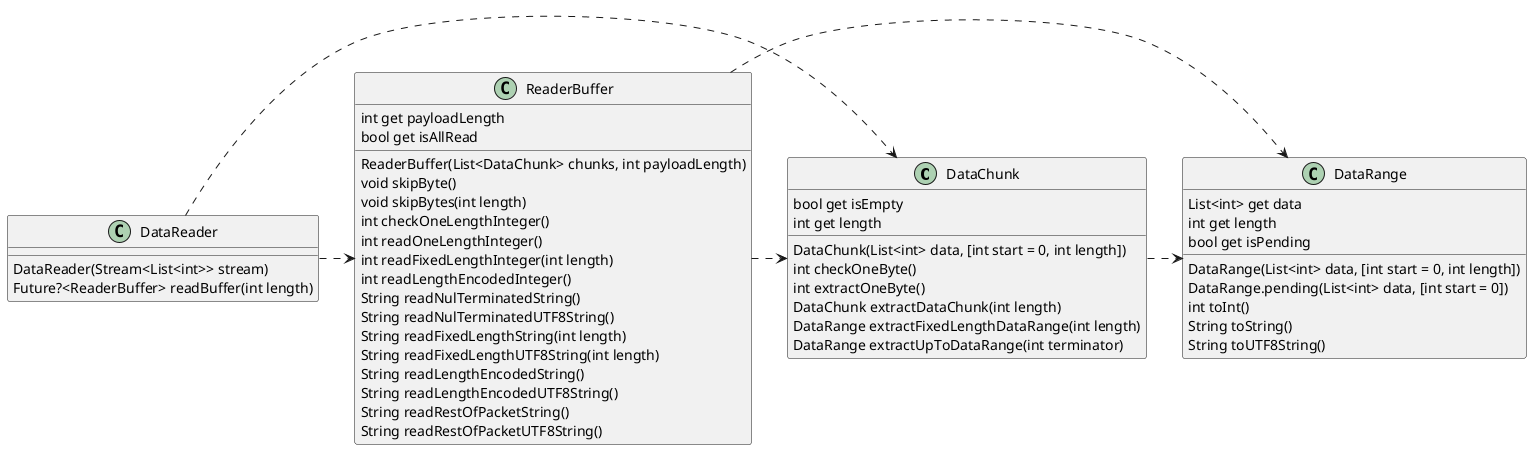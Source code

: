 @startuml

class DataChunk {
    bool get isEmpty
    int get length
    DataChunk(List<int> data, [int start = 0, int length])
    int checkOneByte()
    int extractOneByte()
    DataChunk extractDataChunk(int length)
    DataRange extractFixedLengthDataRange(int length)
    DataRange extractUpToDataRange(int terminator)
}

class DataRange {
    List<int> get data
    int get length
    bool get isPending
    DataRange(List<int> data, [int start = 0, int length])
    DataRange.pending(List<int> data, [int start = 0])
    int toInt()
    String toString()
    String toUTF8String()
}

class ReaderBuffer {
    int get payloadLength
    bool get isAllRead
    ReaderBuffer(List<DataChunk> chunks, int payloadLength)
    void skipByte()
    void skipBytes(int length)
    int checkOneLengthInteger()
    int readOneLengthInteger()
    int readFixedLengthInteger(int length)
    int readLengthEncodedInteger()
    String readNulTerminatedString()
    String readNulTerminatedUTF8String()
    String readFixedLengthString(int length)
    String readFixedLengthUTF8String(int length)
    String readLengthEncodedString()
    String readLengthEncodedUTF8String()
    String readRestOfPacketString()
    String readRestOfPacketUTF8String()
}

class DataReader {
    DataReader(Stream<List<int>> stream)
    Future?<ReaderBuffer> readBuffer(int length)
}

DataChunk .> DataRange
ReaderBuffer .> DataRange
ReaderBuffer .> DataChunk
DataReader .> DataChunk
DataReader .> ReaderBuffer

@enduml